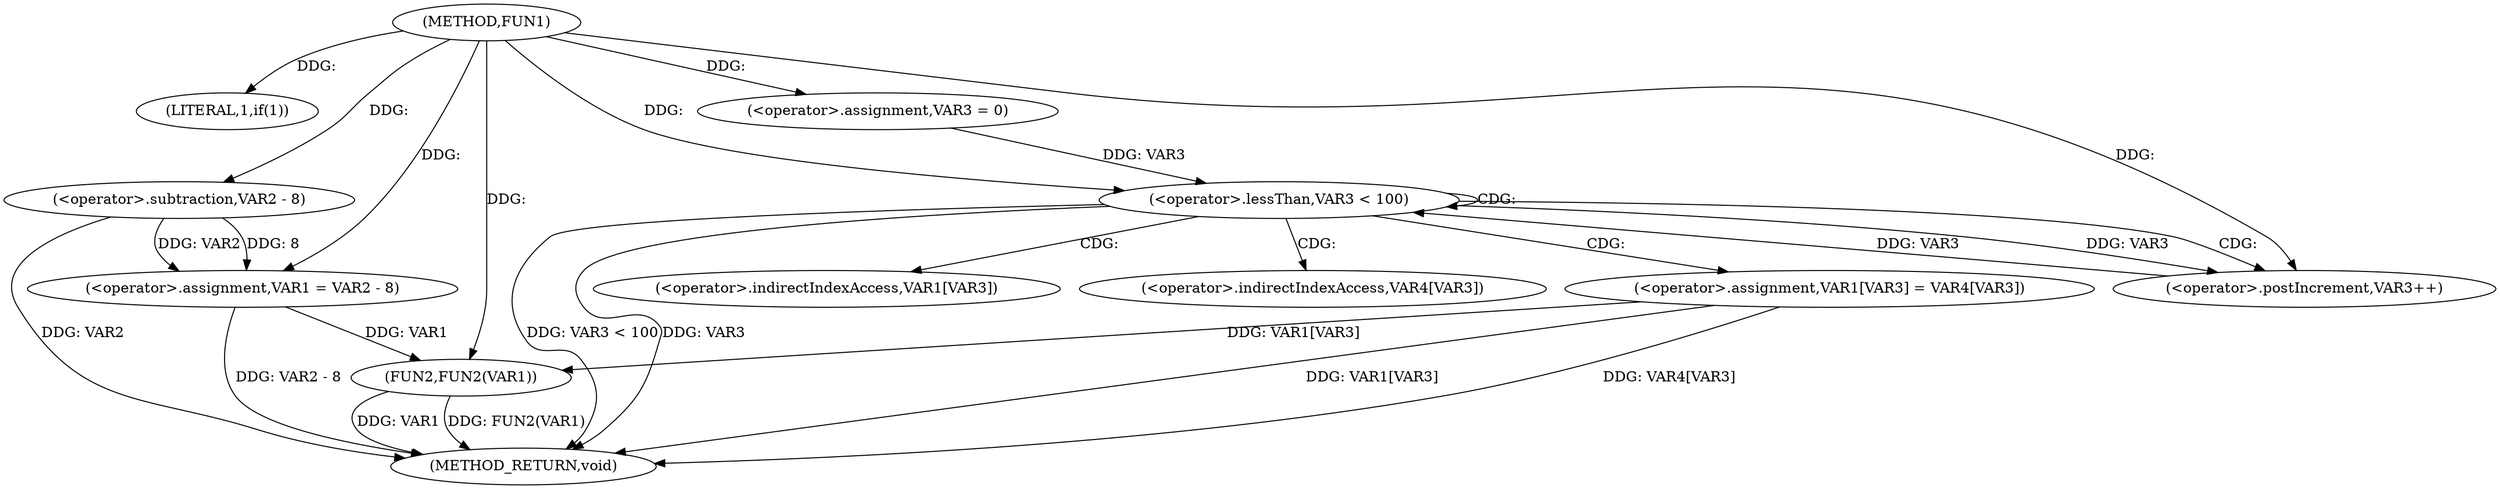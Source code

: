 digraph FUN1 {  
"1000100" [label = "(METHOD,FUN1)" ]
"1000134" [label = "(METHOD_RETURN,void)" ]
"1000105" [label = "(LITERAL,1,if(1))" ]
"1000107" [label = "(<operator>.assignment,VAR1 = VAR2 - 8)" ]
"1000109" [label = "(<operator>.subtraction,VAR2 - 8)" ]
"1000116" [label = "(<operator>.assignment,VAR3 = 0)" ]
"1000119" [label = "(<operator>.lessThan,VAR3 < 100)" ]
"1000122" [label = "(<operator>.postIncrement,VAR3++)" ]
"1000125" [label = "(<operator>.assignment,VAR1[VAR3] = VAR4[VAR3])" ]
"1000132" [label = "(FUN2,FUN2(VAR1))" ]
"1000126" [label = "(<operator>.indirectIndexAccess,VAR1[VAR3])" ]
"1000129" [label = "(<operator>.indirectIndexAccess,VAR4[VAR3])" ]
  "1000125" -> "1000134"  [ label = "DDG: VAR1[VAR3]"] 
  "1000132" -> "1000134"  [ label = "DDG: FUN2(VAR1)"] 
  "1000125" -> "1000134"  [ label = "DDG: VAR4[VAR3]"] 
  "1000132" -> "1000134"  [ label = "DDG: VAR1"] 
  "1000119" -> "1000134"  [ label = "DDG: VAR3 < 100"] 
  "1000107" -> "1000134"  [ label = "DDG: VAR2 - 8"] 
  "1000109" -> "1000134"  [ label = "DDG: VAR2"] 
  "1000119" -> "1000134"  [ label = "DDG: VAR3"] 
  "1000100" -> "1000105"  [ label = "DDG: "] 
  "1000109" -> "1000107"  [ label = "DDG: VAR2"] 
  "1000109" -> "1000107"  [ label = "DDG: 8"] 
  "1000100" -> "1000107"  [ label = "DDG: "] 
  "1000100" -> "1000109"  [ label = "DDG: "] 
  "1000100" -> "1000116"  [ label = "DDG: "] 
  "1000116" -> "1000119"  [ label = "DDG: VAR3"] 
  "1000122" -> "1000119"  [ label = "DDG: VAR3"] 
  "1000100" -> "1000119"  [ label = "DDG: "] 
  "1000119" -> "1000122"  [ label = "DDG: VAR3"] 
  "1000100" -> "1000122"  [ label = "DDG: "] 
  "1000125" -> "1000132"  [ label = "DDG: VAR1[VAR3]"] 
  "1000107" -> "1000132"  [ label = "DDG: VAR1"] 
  "1000100" -> "1000132"  [ label = "DDG: "] 
  "1000119" -> "1000129"  [ label = "CDG: "] 
  "1000119" -> "1000125"  [ label = "CDG: "] 
  "1000119" -> "1000119"  [ label = "CDG: "] 
  "1000119" -> "1000122"  [ label = "CDG: "] 
  "1000119" -> "1000126"  [ label = "CDG: "] 
}

